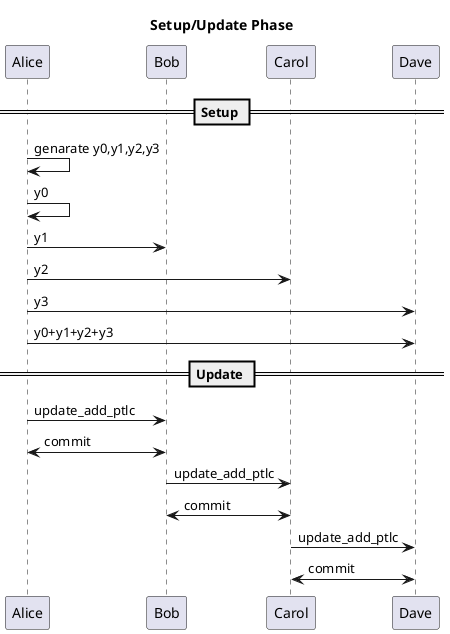 @startuml
title Setup/Update Phase
participant Alice
participant Bob
participant Carol
participant Dave

== Setup ==

Alice -> Alice: genarate y0,y1,y2,y3
Alice -> Alice: y0
Alice -> Bob: y1
Alice -> Carol: y2
Alice -> Dave: y3
Alice -> Dave: y0+y1+y2+y3

== Update ==

Alice -> Bob: update_add_ptlc
Alice <-> Bob: commit

Bob -> Carol: update_add_ptlc
Bob <-> Carol: commit

Carol -> Dave: update_add_ptlc
Carol <-> Dave: commit

@enduml
